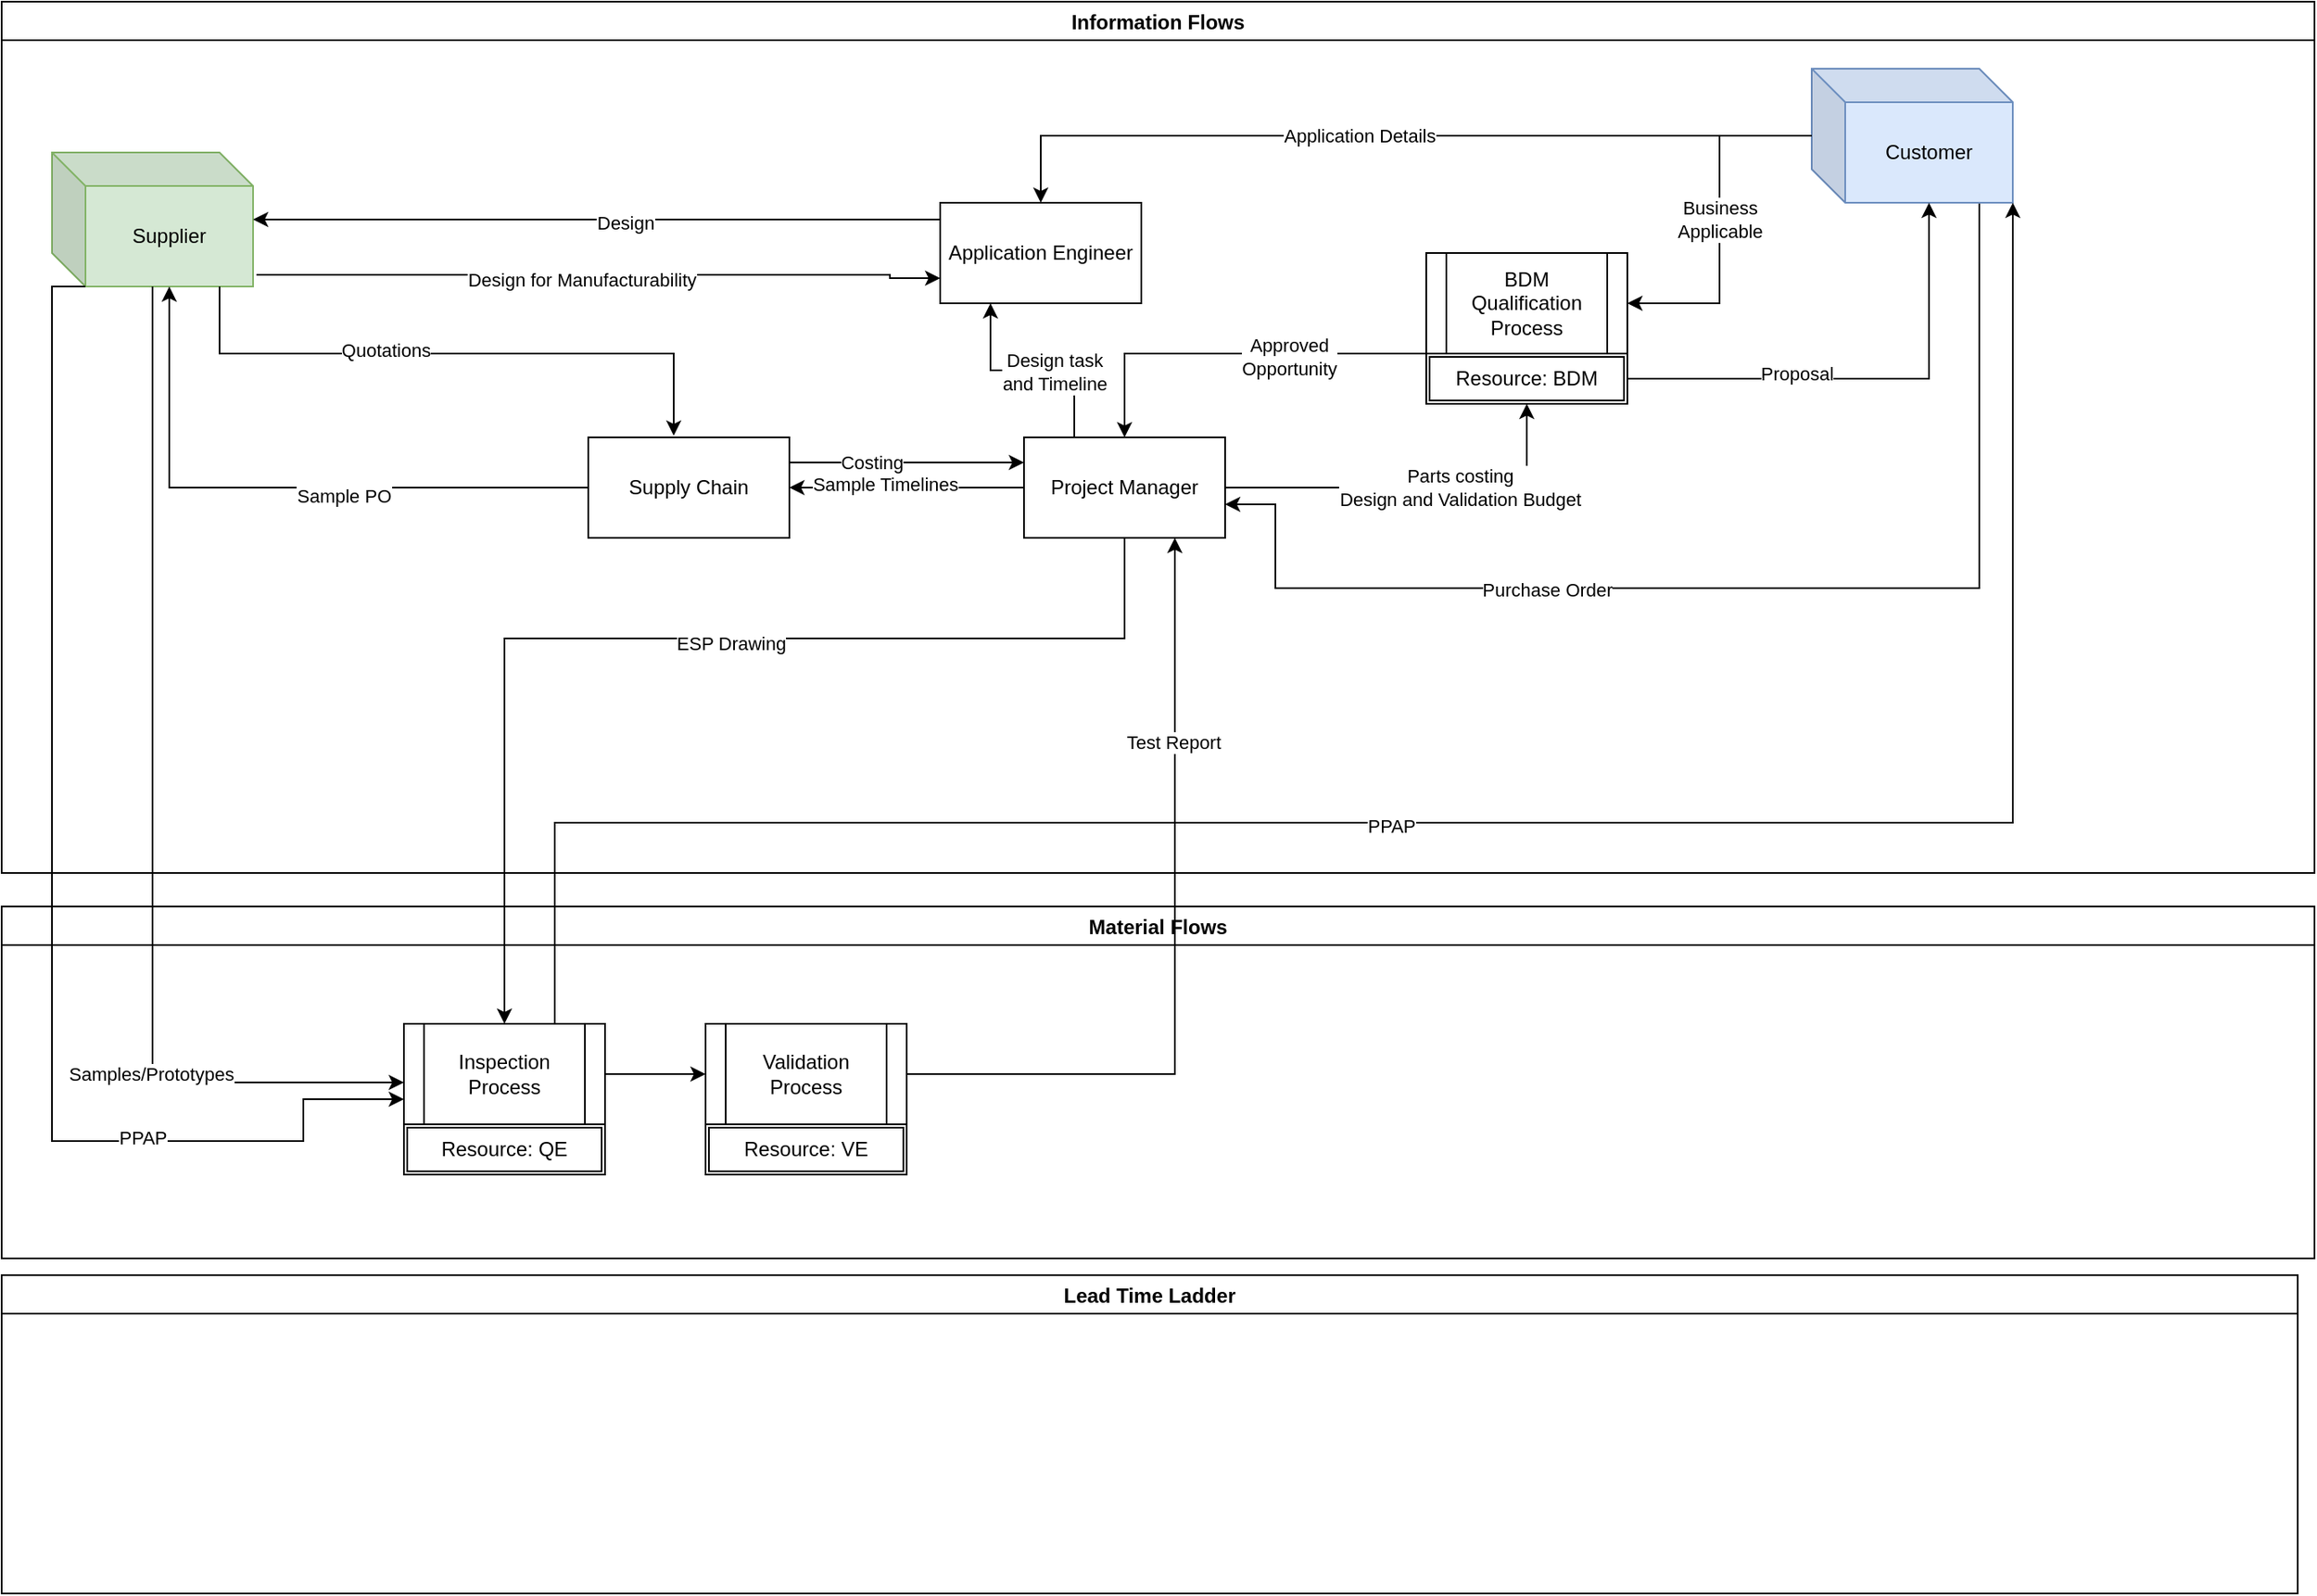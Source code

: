 <mxfile version="14.6.10" type="github">
  <diagram id="kgpKYQtTHZ0yAKxKKP6v" name="Page-1">
    <mxGraphModel dx="2272" dy="794" grid="1" gridSize="10" guides="1" tooltips="1" connect="1" arrows="1" fold="1" page="1" pageScale="1" pageWidth="850" pageHeight="1100" math="0" shadow="0">
      <root>
        <mxCell id="0" />
        <mxCell id="1" parent="0" />
        <mxCell id="3BVnV9-UqfPBugqdNW3k-4" value="Information Flows" style="swimlane;" parent="1" vertex="1">
          <mxGeometry x="-600" y="40" width="1380" height="520" as="geometry">
            <mxRectangle x="-600" y="40" width="140" height="23" as="alternateBounds" />
          </mxGeometry>
        </mxCell>
        <mxCell id="wGHKYBOvROYjvj_hRb37-10" style="edgeStyle=orthogonalEdgeStyle;rounded=0;orthogonalLoop=1;jettySize=auto;html=1;entryX=0.5;entryY=0;entryDx=0;entryDy=0;" edge="1" parent="3BVnV9-UqfPBugqdNW3k-4" source="3BVnV9-UqfPBugqdNW3k-10" target="3BVnV9-UqfPBugqdNW3k-8">
          <mxGeometry relative="1" as="geometry" />
        </mxCell>
        <mxCell id="wGHKYBOvROYjvj_hRb37-11" value="Application Details" style="edgeLabel;html=1;align=center;verticalAlign=middle;resizable=0;points=[];" vertex="1" connectable="0" parent="wGHKYBOvROYjvj_hRb37-10">
          <mxGeometry x="0.082" relative="1" as="geometry">
            <mxPoint as="offset" />
          </mxGeometry>
        </mxCell>
        <mxCell id="wGHKYBOvROYjvj_hRb37-57" style="edgeStyle=orthogonalEdgeStyle;rounded=0;orthogonalLoop=1;jettySize=auto;html=1;" edge="1" parent="3BVnV9-UqfPBugqdNW3k-4" source="3BVnV9-UqfPBugqdNW3k-10" target="3BVnV9-UqfPBugqdNW3k-1">
          <mxGeometry relative="1" as="geometry">
            <Array as="points">
              <mxPoint x="1180" y="350" />
              <mxPoint x="760" y="350" />
              <mxPoint x="760" y="300" />
            </Array>
          </mxGeometry>
        </mxCell>
        <mxCell id="wGHKYBOvROYjvj_hRb37-58" value="Purchase Order" style="edgeLabel;html=1;align=center;verticalAlign=middle;resizable=0;points=[];" vertex="1" connectable="0" parent="wGHKYBOvROYjvj_hRb37-57">
          <mxGeometry x="0.337" y="1" relative="1" as="geometry">
            <mxPoint as="offset" />
          </mxGeometry>
        </mxCell>
        <mxCell id="3BVnV9-UqfPBugqdNW3k-10" value="Customer" style="shape=cube;whiteSpace=wrap;html=1;boundedLbl=1;backgroundOutline=1;darkOpacity=0.05;darkOpacity2=0.1;fillColor=#dae8fc;strokeColor=#6c8ebf;" parent="3BVnV9-UqfPBugqdNW3k-4" vertex="1">
          <mxGeometry x="1080" y="40" width="120" height="80" as="geometry" />
        </mxCell>
        <mxCell id="wGHKYBOvROYjvj_hRb37-20" style="edgeStyle=orthogonalEdgeStyle;rounded=0;orthogonalLoop=1;jettySize=auto;html=1;exitX=1.017;exitY=0.913;exitDx=0;exitDy=0;exitPerimeter=0;entryX=0;entryY=0.75;entryDx=0;entryDy=0;" edge="1" parent="3BVnV9-UqfPBugqdNW3k-4" source="3BVnV9-UqfPBugqdNW3k-11" target="3BVnV9-UqfPBugqdNW3k-8">
          <mxGeometry relative="1" as="geometry">
            <mxPoint x="560" y="165" as="targetPoint" />
            <Array as="points">
              <mxPoint x="530" y="163" />
              <mxPoint x="530" y="165" />
            </Array>
          </mxGeometry>
        </mxCell>
        <mxCell id="wGHKYBOvROYjvj_hRb37-21" value="Design for Manufacturability" style="edgeLabel;html=1;align=center;verticalAlign=middle;resizable=0;points=[];" vertex="1" connectable="0" parent="wGHKYBOvROYjvj_hRb37-20">
          <mxGeometry x="-0.056" y="-3" relative="1" as="geometry">
            <mxPoint as="offset" />
          </mxGeometry>
        </mxCell>
        <mxCell id="3BVnV9-UqfPBugqdNW3k-11" value="Supplier" style="shape=cube;whiteSpace=wrap;html=1;boundedLbl=1;backgroundOutline=1;darkOpacity=0.05;darkOpacity2=0.1;fillColor=#d5e8d4;strokeColor=#82b366;" parent="3BVnV9-UqfPBugqdNW3k-4" vertex="1">
          <mxGeometry x="30" y="90" width="120" height="80" as="geometry" />
        </mxCell>
        <mxCell id="3BVnV9-UqfPBugqdNW3k-8" value="Application Engineer" style="rounded=0;whiteSpace=wrap;html=1;" parent="3BVnV9-UqfPBugqdNW3k-4" vertex="1">
          <mxGeometry x="560" y="120" width="120" height="60" as="geometry" />
        </mxCell>
        <mxCell id="wGHKYBOvROYjvj_hRb37-5" value="BDM Qualification Process" style="shape=process;whiteSpace=wrap;html=1;backgroundOutline=1;" vertex="1" parent="3BVnV9-UqfPBugqdNW3k-4">
          <mxGeometry x="850" y="150" width="120" height="60" as="geometry" />
        </mxCell>
        <mxCell id="wGHKYBOvROYjvj_hRb37-7" value="" style="edgeStyle=orthogonalEdgeStyle;rounded=0;orthogonalLoop=1;jettySize=auto;html=1;" edge="1" parent="3BVnV9-UqfPBugqdNW3k-4" source="wGHKYBOvROYjvj_hRb37-5" target="3BVnV9-UqfPBugqdNW3k-1">
          <mxGeometry relative="1" as="geometry">
            <mxPoint x="830" y="130" as="targetPoint" />
            <Array as="points">
              <mxPoint x="670" y="210" />
            </Array>
          </mxGeometry>
        </mxCell>
        <mxCell id="wGHKYBOvROYjvj_hRb37-13" value="Approved&lt;br&gt;Opportunity" style="edgeLabel;html=1;align=center;verticalAlign=middle;resizable=0;points=[];" vertex="1" connectable="0" parent="wGHKYBOvROYjvj_hRb37-7">
          <mxGeometry x="-0.286" y="2" relative="1" as="geometry">
            <mxPoint as="offset" />
          </mxGeometry>
        </mxCell>
        <mxCell id="wGHKYBOvROYjvj_hRb37-9" value="" style="edgeStyle=orthogonalEdgeStyle;rounded=0;orthogonalLoop=1;jettySize=auto;html=1;entryX=1;entryY=0.5;entryDx=0;entryDy=0;" edge="1" parent="3BVnV9-UqfPBugqdNW3k-4" source="3BVnV9-UqfPBugqdNW3k-10" target="wGHKYBOvROYjvj_hRb37-5">
          <mxGeometry relative="1" as="geometry">
            <mxPoint x="1000" y="80" as="targetPoint" />
          </mxGeometry>
        </mxCell>
        <mxCell id="wGHKYBOvROYjvj_hRb37-12" value="Business&lt;br&gt;Applicable" style="edgeLabel;html=1;align=center;verticalAlign=middle;resizable=0;points=[];" vertex="1" connectable="0" parent="wGHKYBOvROYjvj_hRb37-9">
          <mxGeometry x="0.229" y="-1" relative="1" as="geometry">
            <mxPoint x="1" y="-24" as="offset" />
          </mxGeometry>
        </mxCell>
        <mxCell id="wGHKYBOvROYjvj_hRb37-18" style="edgeStyle=orthogonalEdgeStyle;rounded=0;orthogonalLoop=1;jettySize=auto;html=1;exitX=0;exitY=0.25;exitDx=0;exitDy=0;" edge="1" parent="3BVnV9-UqfPBugqdNW3k-4" source="3BVnV9-UqfPBugqdNW3k-8">
          <mxGeometry relative="1" as="geometry">
            <mxPoint x="530" y="130" as="sourcePoint" />
            <mxPoint x="150" y="130" as="targetPoint" />
            <Array as="points">
              <mxPoint x="560" y="130" />
            </Array>
          </mxGeometry>
        </mxCell>
        <mxCell id="wGHKYBOvROYjvj_hRb37-19" value="Design" style="edgeLabel;html=1;align=center;verticalAlign=middle;resizable=0;points=[];" vertex="1" connectable="0" parent="wGHKYBOvROYjvj_hRb37-18">
          <mxGeometry x="-0.068" y="2" relative="1" as="geometry">
            <mxPoint as="offset" />
          </mxGeometry>
        </mxCell>
        <mxCell id="wGHKYBOvROYjvj_hRb37-22" style="edgeStyle=orthogonalEdgeStyle;rounded=0;orthogonalLoop=1;jettySize=auto;html=1;entryX=0.25;entryY=1;entryDx=0;entryDy=0;" edge="1" parent="3BVnV9-UqfPBugqdNW3k-4" source="3BVnV9-UqfPBugqdNW3k-1" target="3BVnV9-UqfPBugqdNW3k-8">
          <mxGeometry relative="1" as="geometry">
            <Array as="points">
              <mxPoint x="640" y="220" />
              <mxPoint x="590" y="220" />
            </Array>
          </mxGeometry>
        </mxCell>
        <mxCell id="wGHKYBOvROYjvj_hRb37-23" value="Design task&lt;br&gt;and Timeline" style="edgeLabel;html=1;align=center;verticalAlign=middle;resizable=0;points=[];" vertex="1" connectable="0" parent="wGHKYBOvROYjvj_hRb37-22">
          <mxGeometry x="-0.2" y="1" relative="1" as="geometry">
            <mxPoint as="offset" />
          </mxGeometry>
        </mxCell>
        <mxCell id="wGHKYBOvROYjvj_hRb37-25" style="edgeStyle=orthogonalEdgeStyle;rounded=0;orthogonalLoop=1;jettySize=auto;html=1;entryX=1;entryY=0.5;entryDx=0;entryDy=0;" edge="1" parent="3BVnV9-UqfPBugqdNW3k-4" source="3BVnV9-UqfPBugqdNW3k-1" target="wGHKYBOvROYjvj_hRb37-24">
          <mxGeometry relative="1" as="geometry" />
        </mxCell>
        <mxCell id="wGHKYBOvROYjvj_hRb37-27" value="Sample Timelines" style="edgeLabel;html=1;align=center;verticalAlign=middle;resizable=0;points=[];" vertex="1" connectable="0" parent="wGHKYBOvROYjvj_hRb37-25">
          <mxGeometry x="0.186" y="-2" relative="1" as="geometry">
            <mxPoint as="offset" />
          </mxGeometry>
        </mxCell>
        <mxCell id="3BVnV9-UqfPBugqdNW3k-1" value="Project Manager" style="rounded=0;whiteSpace=wrap;html=1;" parent="3BVnV9-UqfPBugqdNW3k-4" vertex="1">
          <mxGeometry x="610" y="260" width="120" height="60" as="geometry" />
        </mxCell>
        <mxCell id="wGHKYBOvROYjvj_hRb37-28" style="edgeStyle=orthogonalEdgeStyle;rounded=0;orthogonalLoop=1;jettySize=auto;html=1;entryX=0;entryY=0;entryDx=70;entryDy=80;entryPerimeter=0;" edge="1" parent="3BVnV9-UqfPBugqdNW3k-4" source="wGHKYBOvROYjvj_hRb37-24" target="3BVnV9-UqfPBugqdNW3k-11">
          <mxGeometry relative="1" as="geometry" />
        </mxCell>
        <mxCell id="wGHKYBOvROYjvj_hRb37-29" value="Sample PO" style="edgeLabel;html=1;align=center;verticalAlign=middle;resizable=0;points=[];" vertex="1" connectable="0" parent="wGHKYBOvROYjvj_hRb37-28">
          <mxGeometry x="-0.211" y="5" relative="1" as="geometry">
            <mxPoint as="offset" />
          </mxGeometry>
        </mxCell>
        <mxCell id="wGHKYBOvROYjvj_hRb37-32" style="edgeStyle=orthogonalEdgeStyle;rounded=0;orthogonalLoop=1;jettySize=auto;html=1;exitX=1;exitY=0.25;exitDx=0;exitDy=0;entryX=0;entryY=0.25;entryDx=0;entryDy=0;" edge="1" parent="3BVnV9-UqfPBugqdNW3k-4" source="wGHKYBOvROYjvj_hRb37-24" target="3BVnV9-UqfPBugqdNW3k-1">
          <mxGeometry relative="1" as="geometry" />
        </mxCell>
        <mxCell id="wGHKYBOvROYjvj_hRb37-33" value="Costing" style="edgeLabel;html=1;align=center;verticalAlign=middle;resizable=0;points=[];" vertex="1" connectable="0" parent="wGHKYBOvROYjvj_hRb37-32">
          <mxGeometry x="-0.3" relative="1" as="geometry">
            <mxPoint as="offset" />
          </mxGeometry>
        </mxCell>
        <mxCell id="wGHKYBOvROYjvj_hRb37-24" value="Supply Chain" style="rounded=0;whiteSpace=wrap;html=1;" vertex="1" parent="3BVnV9-UqfPBugqdNW3k-4">
          <mxGeometry x="350" y="260" width="120" height="60" as="geometry" />
        </mxCell>
        <mxCell id="wGHKYBOvROYjvj_hRb37-30" style="edgeStyle=orthogonalEdgeStyle;rounded=0;orthogonalLoop=1;jettySize=auto;html=1;entryX=0.425;entryY=-0.017;entryDx=0;entryDy=0;entryPerimeter=0;" edge="1" parent="3BVnV9-UqfPBugqdNW3k-4" source="3BVnV9-UqfPBugqdNW3k-11" target="wGHKYBOvROYjvj_hRb37-24">
          <mxGeometry relative="1" as="geometry">
            <mxPoint x="160" y="250" as="targetPoint" />
            <Array as="points">
              <mxPoint x="130" y="210" />
              <mxPoint x="401" y="210" />
            </Array>
          </mxGeometry>
        </mxCell>
        <mxCell id="wGHKYBOvROYjvj_hRb37-31" value="Quotations" style="edgeLabel;html=1;align=center;verticalAlign=middle;resizable=0;points=[];" vertex="1" connectable="0" parent="wGHKYBOvROYjvj_hRb37-30">
          <mxGeometry x="-0.228" y="2" relative="1" as="geometry">
            <mxPoint as="offset" />
          </mxGeometry>
        </mxCell>
        <mxCell id="wGHKYBOvROYjvj_hRb37-36" style="edgeStyle=orthogonalEdgeStyle;rounded=0;orthogonalLoop=1;jettySize=auto;html=1;entryX=0;entryY=0;entryDx=70;entryDy=80;entryPerimeter=0;" edge="1" parent="3BVnV9-UqfPBugqdNW3k-4" source="wGHKYBOvROYjvj_hRb37-35" target="3BVnV9-UqfPBugqdNW3k-10">
          <mxGeometry relative="1" as="geometry" />
        </mxCell>
        <mxCell id="wGHKYBOvROYjvj_hRb37-37" value="Proposal" style="edgeLabel;html=1;align=center;verticalAlign=middle;resizable=0;points=[];" vertex="1" connectable="0" parent="wGHKYBOvROYjvj_hRb37-36">
          <mxGeometry x="-0.291" y="3" relative="1" as="geometry">
            <mxPoint as="offset" />
          </mxGeometry>
        </mxCell>
        <mxCell id="wGHKYBOvROYjvj_hRb37-35" value="Resource: BDM" style="shape=ext;double=1;rounded=0;whiteSpace=wrap;html=1;" vertex="1" parent="3BVnV9-UqfPBugqdNW3k-4">
          <mxGeometry x="850" y="210" width="120" height="30" as="geometry" />
        </mxCell>
        <mxCell id="wGHKYBOvROYjvj_hRb37-34" style="edgeStyle=orthogonalEdgeStyle;rounded=0;orthogonalLoop=1;jettySize=auto;html=1;entryX=0.5;entryY=1;entryDx=0;entryDy=0;" edge="1" parent="3BVnV9-UqfPBugqdNW3k-4" source="3BVnV9-UqfPBugqdNW3k-1" target="wGHKYBOvROYjvj_hRb37-35">
          <mxGeometry relative="1" as="geometry">
            <mxPoint x="830" y="290" as="targetPoint" />
          </mxGeometry>
        </mxCell>
        <mxCell id="wGHKYBOvROYjvj_hRb37-39" value="Parts costing&lt;br&gt;Design and Validation Budget" style="edgeLabel;html=1;align=center;verticalAlign=middle;resizable=0;points=[];" vertex="1" connectable="0" parent="wGHKYBOvROYjvj_hRb37-34">
          <mxGeometry x="-0.348" y="-2" relative="1" as="geometry">
            <mxPoint x="65" y="-2" as="offset" />
          </mxGeometry>
        </mxCell>
        <mxCell id="3BVnV9-UqfPBugqdNW3k-5" value="Material Flows" style="swimlane;" parent="1" vertex="1">
          <mxGeometry x="-600" y="580" width="1380" height="210" as="geometry" />
        </mxCell>
        <mxCell id="wGHKYBOvROYjvj_hRb37-54" style="edgeStyle=orthogonalEdgeStyle;rounded=0;orthogonalLoop=1;jettySize=auto;html=1;entryX=0;entryY=0.5;entryDx=0;entryDy=0;" edge="1" parent="3BVnV9-UqfPBugqdNW3k-5" source="wGHKYBOvROYjvj_hRb37-42" target="wGHKYBOvROYjvj_hRb37-45">
          <mxGeometry relative="1" as="geometry" />
        </mxCell>
        <mxCell id="wGHKYBOvROYjvj_hRb37-42" value="Inspection Process" style="shape=process;whiteSpace=wrap;html=1;backgroundOutline=1;" vertex="1" parent="3BVnV9-UqfPBugqdNW3k-5">
          <mxGeometry x="240" y="70" width="120" height="60" as="geometry" />
        </mxCell>
        <mxCell id="wGHKYBOvROYjvj_hRb37-44" value="Resource: QE" style="shape=ext;double=1;rounded=0;whiteSpace=wrap;html=1;" vertex="1" parent="3BVnV9-UqfPBugqdNW3k-5">
          <mxGeometry x="240" y="130" width="120" height="30" as="geometry" />
        </mxCell>
        <mxCell id="wGHKYBOvROYjvj_hRb37-45" value="Validation Process" style="shape=process;whiteSpace=wrap;html=1;backgroundOutline=1;" vertex="1" parent="3BVnV9-UqfPBugqdNW3k-5">
          <mxGeometry x="420" y="70" width="120" height="60" as="geometry" />
        </mxCell>
        <mxCell id="wGHKYBOvROYjvj_hRb37-46" value="Resource: VE" style="shape=ext;double=1;rounded=0;whiteSpace=wrap;html=1;" vertex="1" parent="3BVnV9-UqfPBugqdNW3k-5">
          <mxGeometry x="420" y="130" width="120" height="30" as="geometry" />
        </mxCell>
        <mxCell id="3BVnV9-UqfPBugqdNW3k-6" value="Lead Time Ladder" style="swimlane;" parent="1" vertex="1">
          <mxGeometry x="-600" y="800" width="1370" height="190" as="geometry" />
        </mxCell>
        <mxCell id="wGHKYBOvROYjvj_hRb37-40" style="edgeStyle=orthogonalEdgeStyle;rounded=0;orthogonalLoop=1;jettySize=auto;html=1;" edge="1" parent="1" source="3BVnV9-UqfPBugqdNW3k-11" target="wGHKYBOvROYjvj_hRb37-42">
          <mxGeometry relative="1" as="geometry">
            <mxPoint x="-390" y="685" as="targetPoint" />
            <Array as="points">
              <mxPoint x="-510" y="685" />
            </Array>
          </mxGeometry>
        </mxCell>
        <mxCell id="wGHKYBOvROYjvj_hRb37-41" value="Samples/Prototypes" style="edgeLabel;html=1;align=center;verticalAlign=middle;resizable=0;points=[];" vertex="1" connectable="0" parent="wGHKYBOvROYjvj_hRb37-40">
          <mxGeometry x="0.502" y="-1" relative="1" as="geometry">
            <mxPoint as="offset" />
          </mxGeometry>
        </mxCell>
        <mxCell id="wGHKYBOvROYjvj_hRb37-50" style="edgeStyle=orthogonalEdgeStyle;rounded=0;orthogonalLoop=1;jettySize=auto;html=1;" edge="1" parent="1" source="3BVnV9-UqfPBugqdNW3k-1" target="wGHKYBOvROYjvj_hRb37-42">
          <mxGeometry relative="1" as="geometry">
            <Array as="points">
              <mxPoint x="70" y="420" />
              <mxPoint x="-300" y="420" />
            </Array>
          </mxGeometry>
        </mxCell>
        <mxCell id="wGHKYBOvROYjvj_hRb37-52" value="ESP Drawing" style="edgeLabel;html=1;align=center;verticalAlign=middle;resizable=0;points=[];" vertex="1" connectable="0" parent="wGHKYBOvROYjvj_hRb37-50">
          <mxGeometry x="-0.106" y="3" relative="1" as="geometry">
            <mxPoint as="offset" />
          </mxGeometry>
        </mxCell>
        <mxCell id="wGHKYBOvROYjvj_hRb37-55" style="edgeStyle=orthogonalEdgeStyle;rounded=0;orthogonalLoop=1;jettySize=auto;html=1;entryX=0.75;entryY=1;entryDx=0;entryDy=0;" edge="1" parent="1" source="wGHKYBOvROYjvj_hRb37-45" target="3BVnV9-UqfPBugqdNW3k-1">
          <mxGeometry relative="1" as="geometry" />
        </mxCell>
        <mxCell id="wGHKYBOvROYjvj_hRb37-56" value="Test Report" style="edgeLabel;html=1;align=center;verticalAlign=middle;resizable=0;points=[];" vertex="1" connectable="0" parent="wGHKYBOvROYjvj_hRb37-55">
          <mxGeometry x="0.492" y="1" relative="1" as="geometry">
            <mxPoint as="offset" />
          </mxGeometry>
        </mxCell>
        <mxCell id="wGHKYBOvROYjvj_hRb37-59" style="edgeStyle=orthogonalEdgeStyle;rounded=0;orthogonalLoop=1;jettySize=auto;html=1;entryX=0;entryY=0.75;entryDx=0;entryDy=0;exitX=0;exitY=0;exitDx=20;exitDy=80;exitPerimeter=0;" edge="1" parent="1" source="3BVnV9-UqfPBugqdNW3k-11" target="wGHKYBOvROYjvj_hRb37-42">
          <mxGeometry relative="1" as="geometry">
            <Array as="points">
              <mxPoint x="-570" y="210" />
              <mxPoint x="-570" y="720" />
              <mxPoint x="-420" y="720" />
              <mxPoint x="-420" y="695" />
            </Array>
          </mxGeometry>
        </mxCell>
        <mxCell id="wGHKYBOvROYjvj_hRb37-60" value="PPAP" style="edgeLabel;html=1;align=center;verticalAlign=middle;resizable=0;points=[];" vertex="1" connectable="0" parent="wGHKYBOvROYjvj_hRb37-59">
          <mxGeometry x="0.527" y="2" relative="1" as="geometry">
            <mxPoint as="offset" />
          </mxGeometry>
        </mxCell>
        <mxCell id="wGHKYBOvROYjvj_hRb37-61" style="edgeStyle=orthogonalEdgeStyle;rounded=0;orthogonalLoop=1;jettySize=auto;html=1;exitX=0.75;exitY=0;exitDx=0;exitDy=0;entryX=1;entryY=1;entryDx=0;entryDy=0;entryPerimeter=0;" edge="1" parent="1" source="wGHKYBOvROYjvj_hRb37-42" target="3BVnV9-UqfPBugqdNW3k-10">
          <mxGeometry relative="1" as="geometry">
            <Array as="points">
              <mxPoint x="-270" y="530" />
              <mxPoint x="600" y="530" />
            </Array>
          </mxGeometry>
        </mxCell>
        <mxCell id="wGHKYBOvROYjvj_hRb37-62" value="PPAP" style="edgeLabel;html=1;align=center;verticalAlign=middle;resizable=0;points=[];" vertex="1" connectable="0" parent="wGHKYBOvROYjvj_hRb37-61">
          <mxGeometry x="-0.09" y="-2" relative="1" as="geometry">
            <mxPoint as="offset" />
          </mxGeometry>
        </mxCell>
      </root>
    </mxGraphModel>
  </diagram>
</mxfile>
